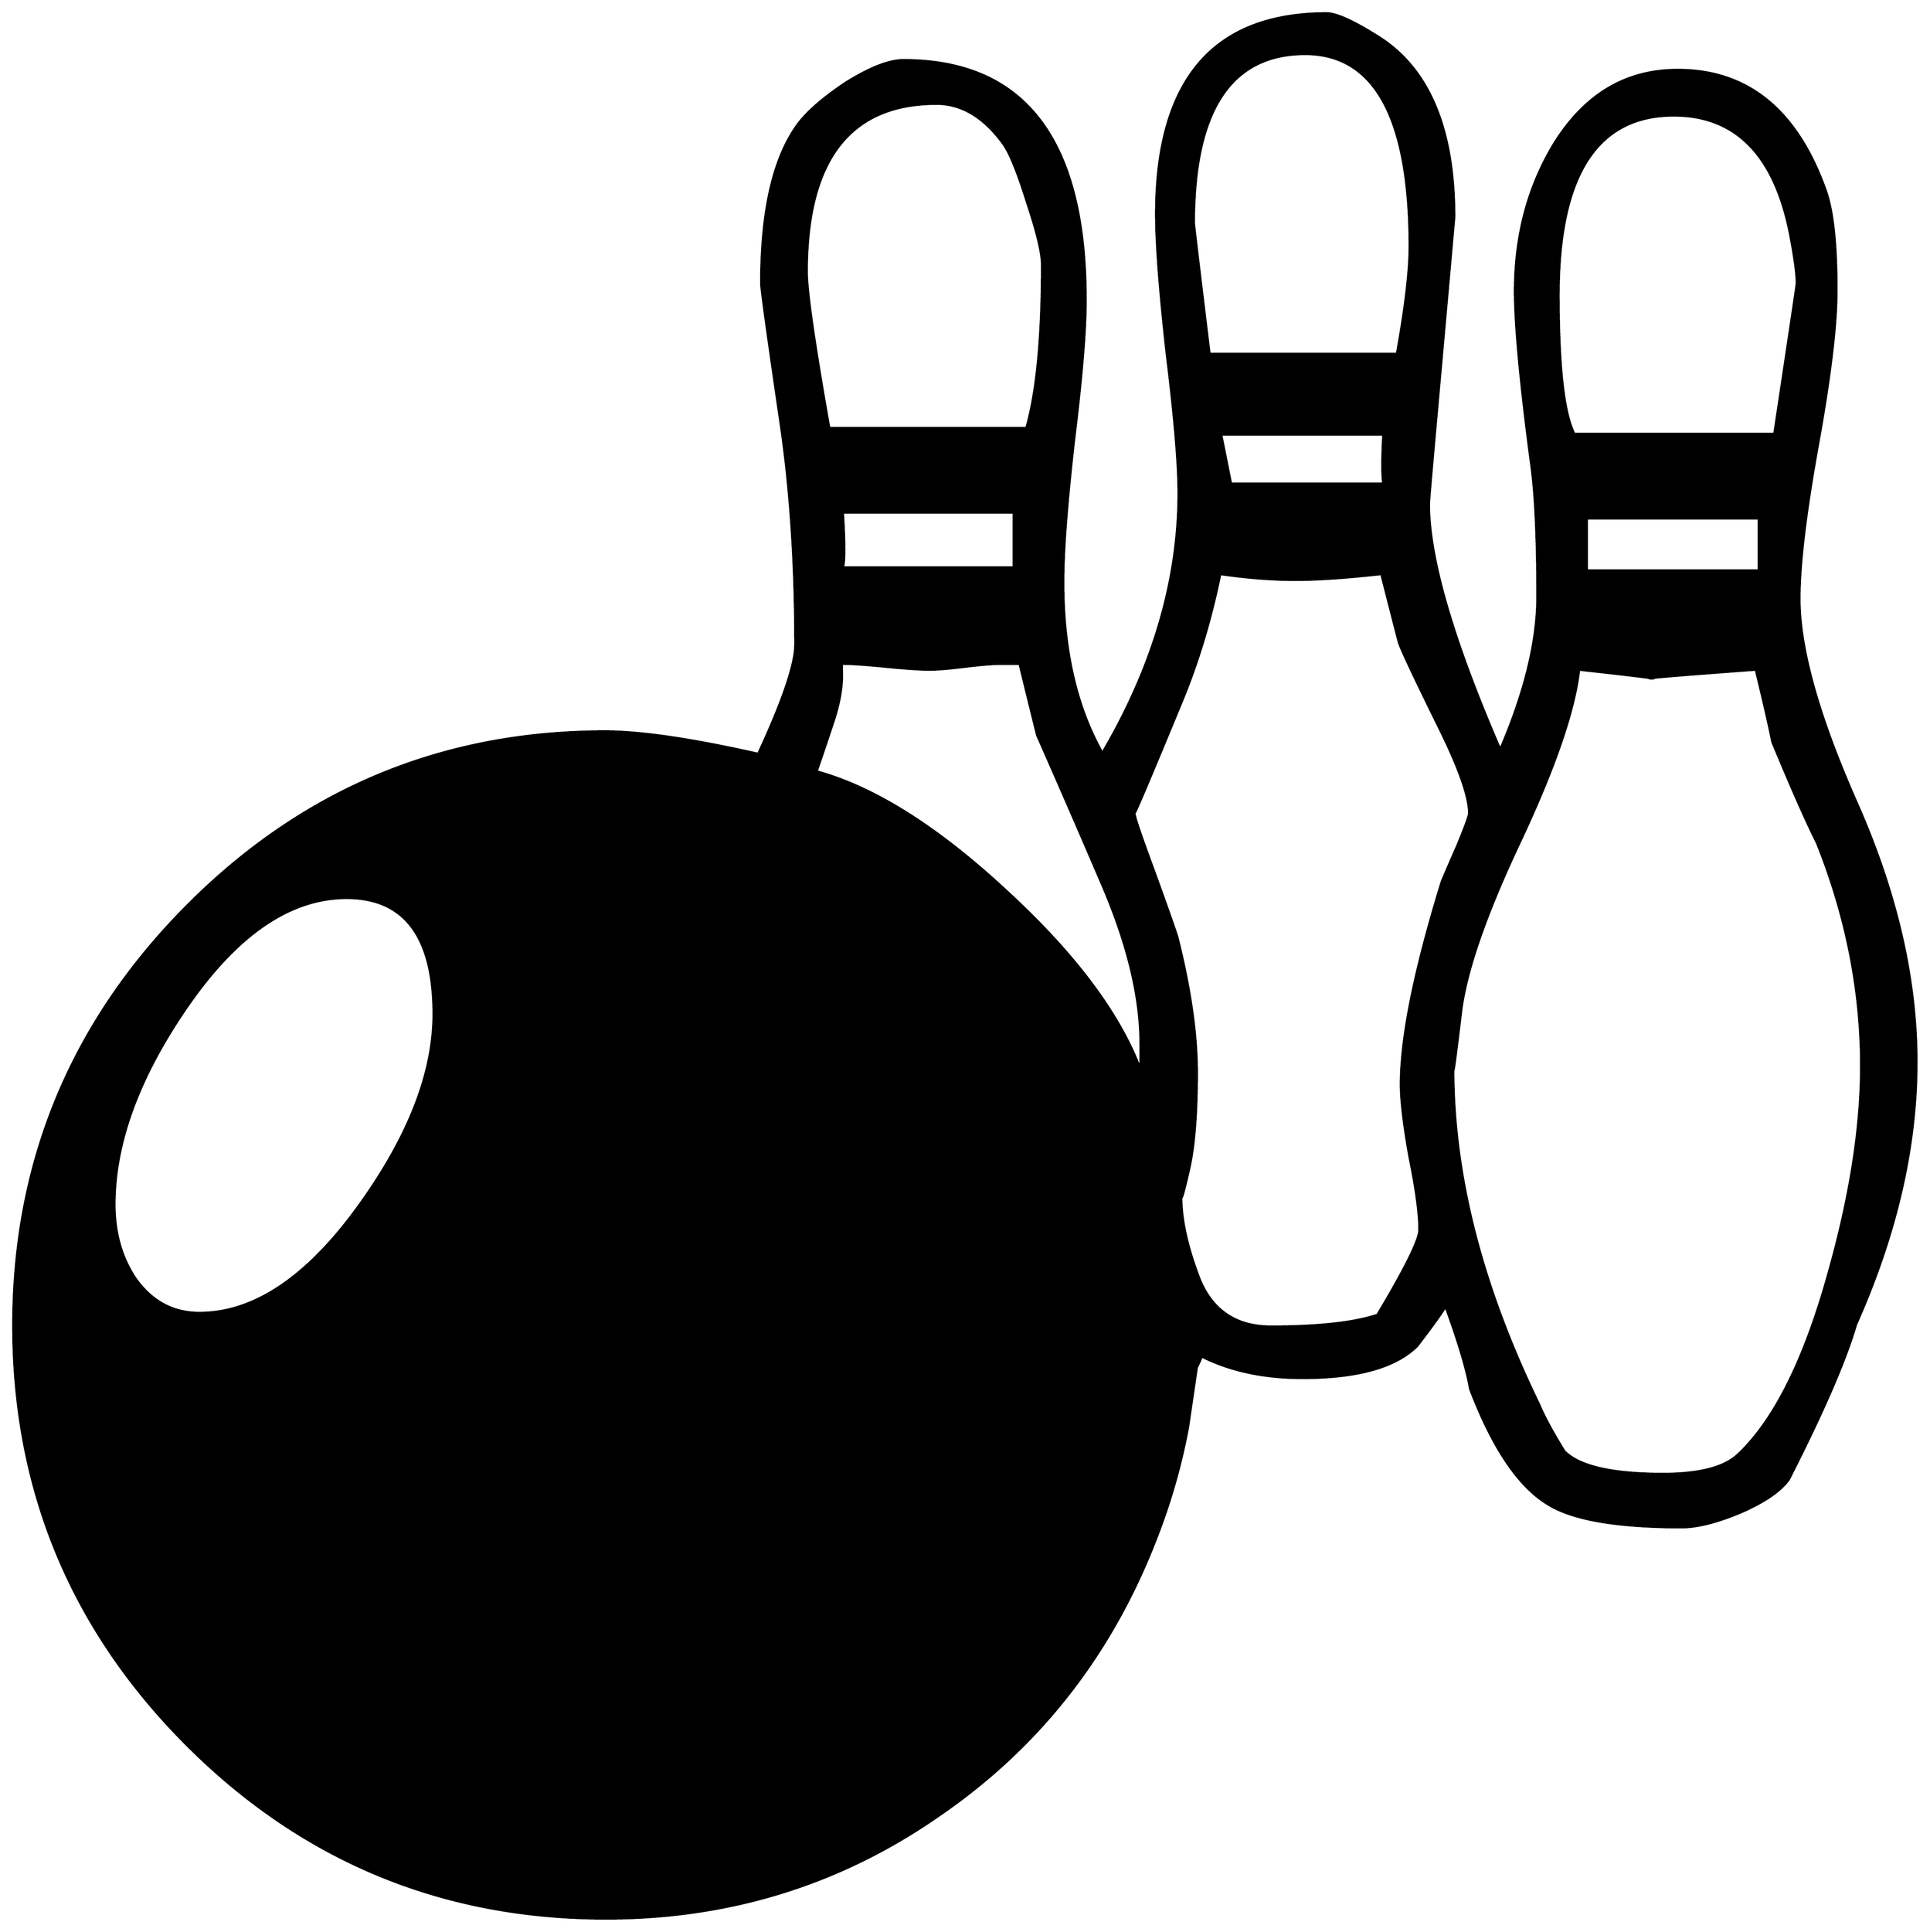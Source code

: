 


\begin{tikzpicture}[y=0.80pt, x=0.80pt, yscale=-1.0, xscale=1.0, inner sep=0pt, outer sep=0pt]
\begin{scope}[shift={(100.0,1687.0)},nonzero rule]
  \path[draw=.,fill=.,line width=1.600pt] (2034.0,-465.0) ..
    controls (2034.0,-378.333) and (2013.333,-288.667) ..
    (1972.0,-196.0) .. controls (1961.333,-159.333) and
    (1938.333,-106.333) .. (1903.0,-37.0) .. controls (1894.333,-25.0)
    and (1877.667,-13.667) .. (1853.0,-3.0) .. controls (1829.0,7.0)
    and (1809.0,12.0) .. (1793.0,12.0) .. controls (1727.667,12.0)
    and (1682.333,4.333) .. (1657.0,-11.0) .. controls
    (1626.333,-29.0) and (1599.333,-68.667) .. (1576.0,-130.0) ..
    controls (1572.667,-149.333) and (1564.333,-177.333) ..
    (1551.0,-214.0) .. controls (1545.0,-204.667) and
    (1535.333,-191.333) .. (1522.0,-174.0) .. controls
    (1500.0,-152.0) and (1460.667,-141.0) .. (1404.0,-141.0) ..
    controls (1364.667,-141.0) and (1330.333,-148.333) ..
    (1301.0,-163.0) .. controls (1299.667,-159.667) and
    (1298.0,-156.0) .. (1296.0,-152.0) .. controls
    (1294.0,-138.667) and (1291.0,-118.333) .. (1287.0,-91.0) ..
    controls (1279.667,-51.667) and (1268.667,-13.333) .. (1254.0,24.0)
    .. controls (1208.0,142.667) and (1134.0,237.0) ..
    (1032.0,307.0) .. controls (930.667,377.667) and (816.667,413.0)
    .. (690.0,413.0) .. controls (522.0,413.0) and (378.667,353.667)
    .. (260.0,235.0) .. controls (141.333,116.333) and (82.0,-27.0)
    .. (82.0,-195.0) .. controls (82.0,-362.333) and
    (141.333,-505.667) .. (260.0,-625.0) .. controls (378.667,-744.333)
    and (521.667,-804.0) .. (689.0,-804.0) .. controls
    (725.667,-804.0) and (778.0,-796.333) .. (846.0,-781.0) ..
    controls (871.333,-835.667) and (884.0,-873.0) .. (884.0,-893.0)
    .. controls (884.0,-975.667) and (879.0,-1051.0) ..
    (869.0,-1119.0) .. controls (855.667,-1209.667) and
    (849.0,-1257.667) .. (849.0,-1263.0) .. controls
    (849.0,-1339.0) and (862.0,-1394.0) .. (888.0,-1428.0) ..
    controls (898.0,-1440.667) and (914.0,-1454.333) ..
    (936.0,-1469.0) .. controls (960.667,-1484.333) and
    (980.333,-1492.0) .. (995.0,-1492.0) .. controls
    (1119.667,-1492.0) and (1182.0,-1410.0) .. (1182.0,-1246.0) ..
    controls (1182.0,-1214.667) and (1178.0,-1166.667) ..
    (1170.0,-1102.0) .. controls (1162.667,-1037.333) and
    (1159.0,-989.0) .. (1159.0,-957.0) .. controls
    (1159.0,-887.667) and (1172.333,-829.333) .. (1199.0,-782.0) ..
    controls (1251.0,-870.667) and (1277.0,-959.333) ..
    (1277.0,-1048.0) .. controls (1277.0,-1078.0) and
    (1273.0,-1125.333) .. (1265.0,-1190.0) .. controls
    (1257.667,-1255.333) and (1254.0,-1303.333) .. (1254.0,-1334.0) ..
    controls (1254.0,-1471.333) and (1312.333,-1540.0) ..
    (1429.0,-1540.0) .. controls (1439.0,-1540.0) and
    (1456.667,-1532.0) .. (1482.0,-1516.0) .. controls
    (1534.0,-1483.333) and (1560.0,-1421.667) .. (1560.0,-1331.0) ..
    controls (1560.0,-1331.0) and (1554.0,-1264.0) ..
    (1542.0,-1130.0) .. controls (1536.667,-1070.667) and
    (1534.0,-1039.667) .. (1534.0,-1037.0) .. controls
    (1534.0,-982.333) and (1558.0,-899.333) .. (1606.0,-788.0) --
    (1608.0,-788.0) .. controls (1632.667,-846.0) and
    (1645.0,-897.333) .. (1645.0,-942.0) .. controls
    (1645.0,-1000.667) and (1643.0,-1045.0) .. (1639.0,-1075.0) ..
    controls (1627.667,-1159.667) and (1622.0,-1219.667) ..
    (1622.0,-1255.0) .. controls (1622.0,-1311.667) and
    (1635.333,-1362.0) .. (1662.0,-1406.0) .. controls
    (1693.333,-1456.667) and (1735.667,-1482.0) .. (1789.0,-1482.0) ..
    controls (1861.0,-1482.0) and (1911.667,-1440.667) ..
    (1941.0,-1358.0) .. controls (1948.333,-1337.333) and
    (1952.0,-1303.333) .. (1952.0,-1256.0) .. controls
    (1952.0,-1220.667) and (1945.667,-1168.0) .. (1933.0,-1098.0) ..
    controls (1920.333,-1028.0) and (1914.0,-975.333) ..
    (1914.0,-940.0) .. controls (1914.0,-888.667) and
    (1933.667,-818.667) .. (1973.0,-730.0) .. controls
    (2013.667,-638.0) and (2034.0,-549.667) .. (2034.0,-465.0) --
    cycle(1911.0,-1263.0) .. controls (1911.0,-1272.333) and
    (1909.0,-1287.667) .. (1905.0,-1309.0) .. controls
    (1889.667,-1393.0) and (1849.667,-1435.0) .. (1785.0,-1435.0) ..
    controls (1706.333,-1435.0) and (1667.0,-1373.667) ..
    (1667.0,-1251.0) .. controls (1667.0,-1177.667) and
    (1672.333,-1130.333) .. (1683.0,-1109.0) -- (1888.0,-1109.0) ..
    controls (1903.333,-1210.333) and (1911.0,-1261.667) ..
    (1911.0,-1263.0) -- cycle(1872.0,-969.0) -- (1872.0,-1022.0)
    -- (1696.0,-1022.0) .. controls (1696.0,-986.667) and
    (1696.0,-969.0) .. (1696.0,-969.0) -- (1872.0,-969.0) --
    cycle(1514.0,-1301.0) .. controls (1514.0,-1432.333) and
    (1478.333,-1498.0) .. (1407.0,-1498.0) .. controls
    (1331.0,-1498.0) and (1293.0,-1440.333) .. (1293.0,-1325.0) ..
    controls (1293.0,-1323.0) and (1298.333,-1278.333) ..
    (1309.0,-1191.0) -- (1501.0,-1191.0) .. controls
    (1509.667,-1239.0) and (1514.0,-1275.667) .. (1514.0,-1301.0) --
    cycle(1487.0,-1058.0) .. controls (1485.667,-1066.667) and
    (1485.667,-1083.333) .. (1487.0,-1108.0) -- (1321.0,-1108.0) --
    (1331.0,-1058.0) -- (1487.0,-1058.0) --
    cycle(1137.0,-1282.0) .. controls (1137.0,-1294.0) and
    (1132.0,-1315.0) .. (1122.0,-1345.0) .. controls
    (1112.667,-1375.0) and (1104.667,-1395.0) .. (1098.0,-1405.0) ..
    controls (1078.0,-1433.0) and (1055.0,-1447.0) ..
    (1029.0,-1447.0) .. controls (940.333,-1447.0) and
    (896.0,-1389.667) .. (896.0,-1275.0) .. controls
    (896.0,-1255.0) and (903.667,-1201.667) .. (919.0,-1115.0) --
    (1121.0,-1115.0) .. controls (1131.667,-1152.333) and
    (1137.0,-1208.0) .. (1137.0,-1282.0) -- cycle(1977.0,-461.0)
    .. controls (1977.0,-537.667) and (1962.0,-613.667) ..
    (1932.0,-689.0) .. controls (1920.667,-711.667) and
    (1905.333,-746.333) .. (1886.0,-793.0) .. controls
    (1882.667,-809.667) and (1877.0,-834.333) .. (1869.0,-867.0) ..
    controls (1787.667,-861.0) and (1752.0,-858.0) ..
    (1762.0,-858.0) .. controls (1766.667,-858.0) and
    (1742.0,-861.0) .. (1688.0,-867.0) .. controls
    (1683.333,-825.667) and (1663.333,-767.333) .. (1628.0,-692.0) ..
    controls (1592.667,-617.333) and (1572.333,-559.0) ..
    (1567.0,-517.0) .. controls (1561.667,-472.333) and
    (1559.0,-452.333) .. (1559.0,-457.0) .. controls
    (1559.0,-349.0) and (1588.333,-234.667) .. (1647.0,-114.0) ..
    controls (1652.333,-101.333) and (1661.0,-85.333) ..
    (1673.0,-66.0) .. controls (1688.333,-50.667) and (1722.0,-43.0)
    .. (1774.0,-43.0) .. controls (1811.333,-43.0) and
    (1837.0,-49.667) .. (1851.0,-63.0) .. controls (1888.333,-98.333)
    and (1919.333,-160.667) .. (1944.0,-250.0) .. controls
    (1966.0,-328.0) and (1977.0,-398.333) .. (1977.0,-461.0) --
    cycle(1108.0,-972.0) -- (1108.0,-1028.0) -- (933.0,-1028.0)
    .. controls (935.0,-996.667) and (935.0,-978.0) ..
    (933.0,-972.0) -- (1108.0,-972.0) -- cycle(1575.0,-720.0) ..
    controls (1575.0,-736.667) and (1565.0,-765.333) ..
    (1545.0,-806.0) .. controls (1519.667,-857.333) and
    (1505.667,-887.0) .. (1503.0,-895.0) .. controls
    (1499.0,-910.333) and (1493.0,-933.667) .. (1485.0,-965.0) ..
    controls (1449.0,-961.0) and (1419.667,-959.0) ..
    (1397.0,-959.0) .. controls (1373.0,-959.0) and
    (1347.333,-961.0) .. (1320.0,-965.0) .. controls
    (1310.667,-919.667) and (1298.0,-877.333) .. (1282.0,-838.0) ..
    controls (1248.667,-757.333) and (1232.0,-718.0) ..
    (1232.0,-720.0) .. controls (1232.0,-716.667) and
    (1238.667,-697.0) .. (1252.0,-661.0) .. controls
    (1266.0,-622.333) and (1274.0,-599.667) .. (1276.0,-593.0) ..
    controls (1289.333,-540.333) and (1296.0,-494.0) ..
    (1296.0,-454.0) .. controls (1296.0,-411.333) and
    (1293.333,-378.333) .. (1288.0,-355.0) .. controls
    (1282.667,-331.667) and (1280.0,-322.333) .. (1280.0,-327.0) ..
    controls (1280.0,-303.0) and (1286.333,-274.667) ..
    (1299.0,-242.0) .. controls (1312.333,-210.0) and
    (1336.667,-194.0) .. (1372.0,-194.0) .. controls
    (1420.667,-194.0) and (1457.0,-198.0) .. (1481.0,-206.0) ..
    controls (1509.667,-254.0) and (1524.0,-283.0) ..
    (1524.0,-293.0) .. controls (1524.0,-309.667) and
    (1520.667,-334.333) .. (1514.0,-367.0) .. controls
    (1508.0,-400.333) and (1505.0,-425.333) .. (1505.0,-442.0) ..
    controls (1505.0,-490.0) and (1519.0,-559.333) ..
    (1547.0,-650.0) .. controls (1548.333,-653.333) and
    (1553.667,-665.667) .. (1563.0,-687.0) .. controls
    (1571.0,-706.333) and (1575.0,-717.333) .. (1575.0,-720.0) --
    cycle(1238.0,-458.0) -- (1238.0,-484.0) .. controls
    (1238.0,-531.333) and (1225.0,-585.333) .. (1199.0,-646.0) ..
    controls (1177.0,-697.333) and (1154.667,-748.667) ..
    (1132.0,-800.0) .. controls (1128.0,-816.0) and
    (1122.0,-840.333) .. (1114.0,-873.0) -- (1095.0,-873.0) ..
    controls (1087.0,-873.0) and (1074.667,-872.0) ..
    (1058.0,-870.0) .. controls (1042.0,-868.0) and
    (1030.0,-867.0) .. (1022.0,-867.0) .. controls
    (1012.0,-867.0) and (997.0,-868.0) .. (977.0,-870.0) ..
    controls (957.0,-872.0) and (942.0,-873.0) .. (932.0,-873.0)
    -- (932.0,-865.0) .. controls (932.667,-850.333) and
    (929.667,-833.0) .. (923.0,-813.0) .. controls (912.333,-781.0)
    and (906.667,-764.333) .. (906.0,-763.0) .. controls
    (964.667,-747.0) and (1029.0,-706.667) .. (1099.0,-642.0) ..
    controls (1169.667,-577.333) and (1216.0,-516.0) ..
    (1238.0,-458.0) -- cycle(513.0,-514.0) .. controls
    (513.0,-593.333) and (483.333,-633.0) .. (424.0,-633.0) ..
    controls (365.333,-633.0) and (310.0,-594.667) .. (258.0,-518.0)
    .. controls (210.0,-447.333) and (186.0,-381.0) ..
    (186.0,-319.0) .. controls (186.0,-290.333) and (193.0,-265.333)
    .. (207.0,-244.0) .. controls (223.667,-220.0) and
    (245.667,-208.0) .. (273.0,-208.0) .. controls (329.667,-208.0)
    and (384.667,-245.333) .. (438.0,-320.0) .. controls
    (488.0,-390.0) and (513.0,-454.667) .. (513.0,-514.0) --
    cycle;
\end{scope}

\end{tikzpicture}

